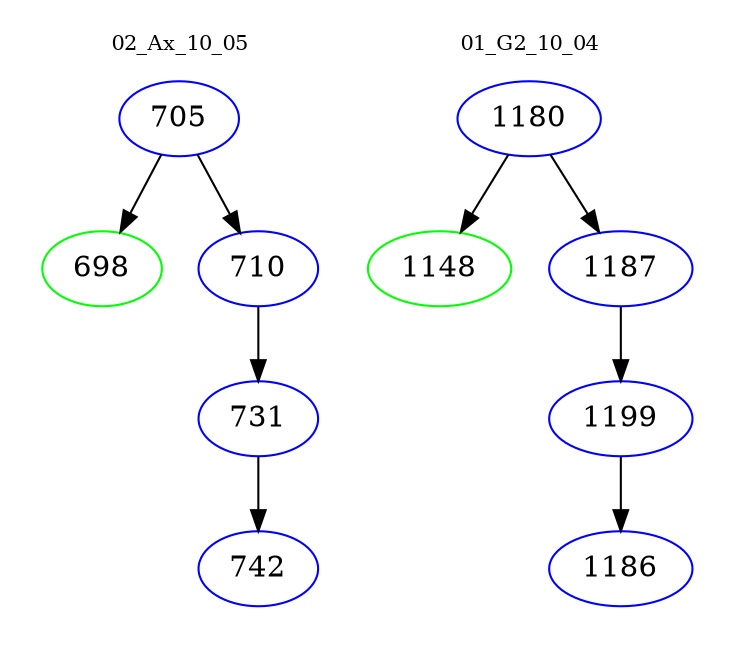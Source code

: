 digraph{
subgraph cluster_0 {
color = white
label = "02_Ax_10_05";
fontsize=10;
T0_705 [label="705", color="blue"]
T0_705 -> T0_698 [color="black"]
T0_698 [label="698", color="green"]
T0_705 -> T0_710 [color="black"]
T0_710 [label="710", color="blue"]
T0_710 -> T0_731 [color="black"]
T0_731 [label="731", color="blue"]
T0_731 -> T0_742 [color="black"]
T0_742 [label="742", color="blue"]
}
subgraph cluster_1 {
color = white
label = "01_G2_10_04";
fontsize=10;
T1_1180 [label="1180", color="blue"]
T1_1180 -> T1_1148 [color="black"]
T1_1148 [label="1148", color="green"]
T1_1180 -> T1_1187 [color="black"]
T1_1187 [label="1187", color="blue"]
T1_1187 -> T1_1199 [color="black"]
T1_1199 [label="1199", color="blue"]
T1_1199 -> T1_1186 [color="black"]
T1_1186 [label="1186", color="blue"]
}
}
